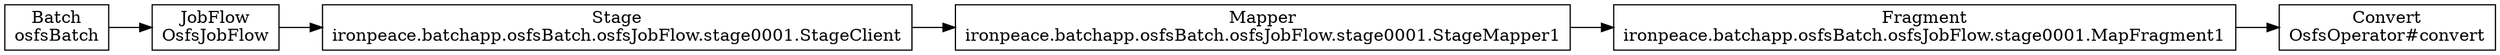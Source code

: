 digraph {
    rankdir = LR;
    "1359d22d-4824-4ca5-a751-e9b0f1abcf63" [shape=box, label="Batch\nosfsBatch"];
    "da78e7d8-b4d4-413e-8289-22a0efc92a7a" [shape=box, label="JobFlow\nOsfsJobFlow"];
    "2981b58b-e094-4363-8ddd-c109504cd33d" [shape=box, label="Stage\nironpeace.batchapp.osfsBatch.osfsJobFlow.stage0001.StageClient"];
    "88a817e6-f22c-4f59-a42a-1f946165cebe" [shape=box, label="Mapper\nironpeace.batchapp.osfsBatch.osfsJobFlow.stage0001.StageMapper1"];
    "2981b58b-e094-4363-8ddd-c109504cd33d" -> "88a817e6-f22c-4f59-a42a-1f946165cebe";
    "b030917c-20c1-4d8b-bea5-4df15d0b7484" [shape=box, label="Fragment\nironpeace.batchapp.osfsBatch.osfsJobFlow.stage0001.MapFragment1"];
    "8a62d654-7bf0-4e9a-baae-ecdee53d4bac" [shape=box, label="Convert\nOsfsOperator#convert"];
    "b030917c-20c1-4d8b-bea5-4df15d0b7484" -> "8a62d654-7bf0-4e9a-baae-ecdee53d4bac";
    "88a817e6-f22c-4f59-a42a-1f946165cebe" -> "b030917c-20c1-4d8b-bea5-4df15d0b7484";
    "da78e7d8-b4d4-413e-8289-22a0efc92a7a" -> "2981b58b-e094-4363-8ddd-c109504cd33d";
    "1359d22d-4824-4ca5-a751-e9b0f1abcf63" -> "da78e7d8-b4d4-413e-8289-22a0efc92a7a";
}
